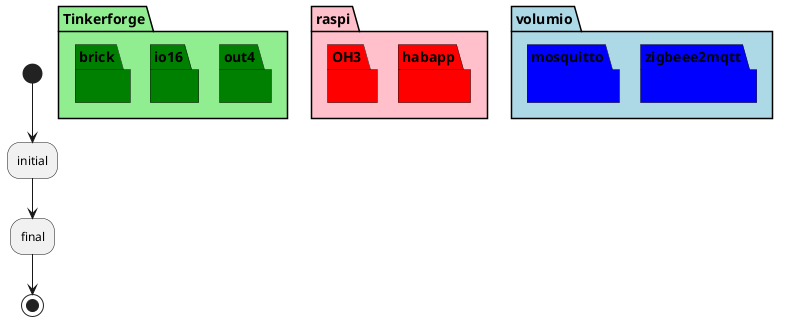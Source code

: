 @startuml

partition Tinkerforge #lightgreen {

  partition out4 #green {
  }

  partition io16 #green {
  }

  partition brick #green {
  }

}

partition raspi #pink {

  partition habapp #red {
  }

  partition OH3 #red {
  }

}

partition volumio #lightblue{

  partition zigbeee2mqtt #blue {
  }

  partition mosquitto #blue {
  }

}

(*) --> "initial"
initial --> final
"final" --> (*)

@enduml

